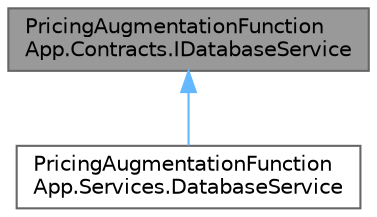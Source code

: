 digraph "PricingAugmentationFunctionApp.Contracts.IDatabaseService"
{
 // LATEX_PDF_SIZE
  bgcolor="transparent";
  edge [fontname=Helvetica,fontsize=10,labelfontname=Helvetica,labelfontsize=10];
  node [fontname=Helvetica,fontsize=10,shape=box,height=0.2,width=0.4];
  Node1 [id="Node000001",label="PricingAugmentationFunction\lApp.Contracts.IDatabaseService",height=0.2,width=0.4,color="gray40", fillcolor="grey60", style="filled", fontcolor="black",tooltip=" "];
  Node1 -> Node2 [id="edge1_Node000001_Node000002",dir="back",color="steelblue1",style="solid",tooltip=" "];
  Node2 [id="Node000002",label="PricingAugmentationFunction\lApp.Services.DatabaseService",height=0.2,width=0.4,color="gray40", fillcolor="white", style="filled",URL="$class_pricing_augmentation_function_app_1_1_services_1_1_database_service.html",tooltip=" "];
}
